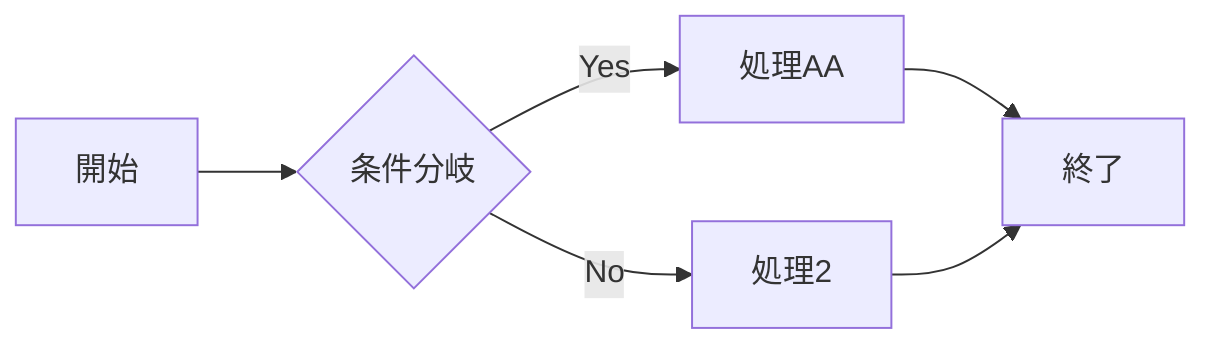 flowchart LR
    A[開始] --> B{条件分岐}
    B -->|Yes| C[処理AA]
    B -->|No| D[処理2]
    C --> E[終了]
    D --> E